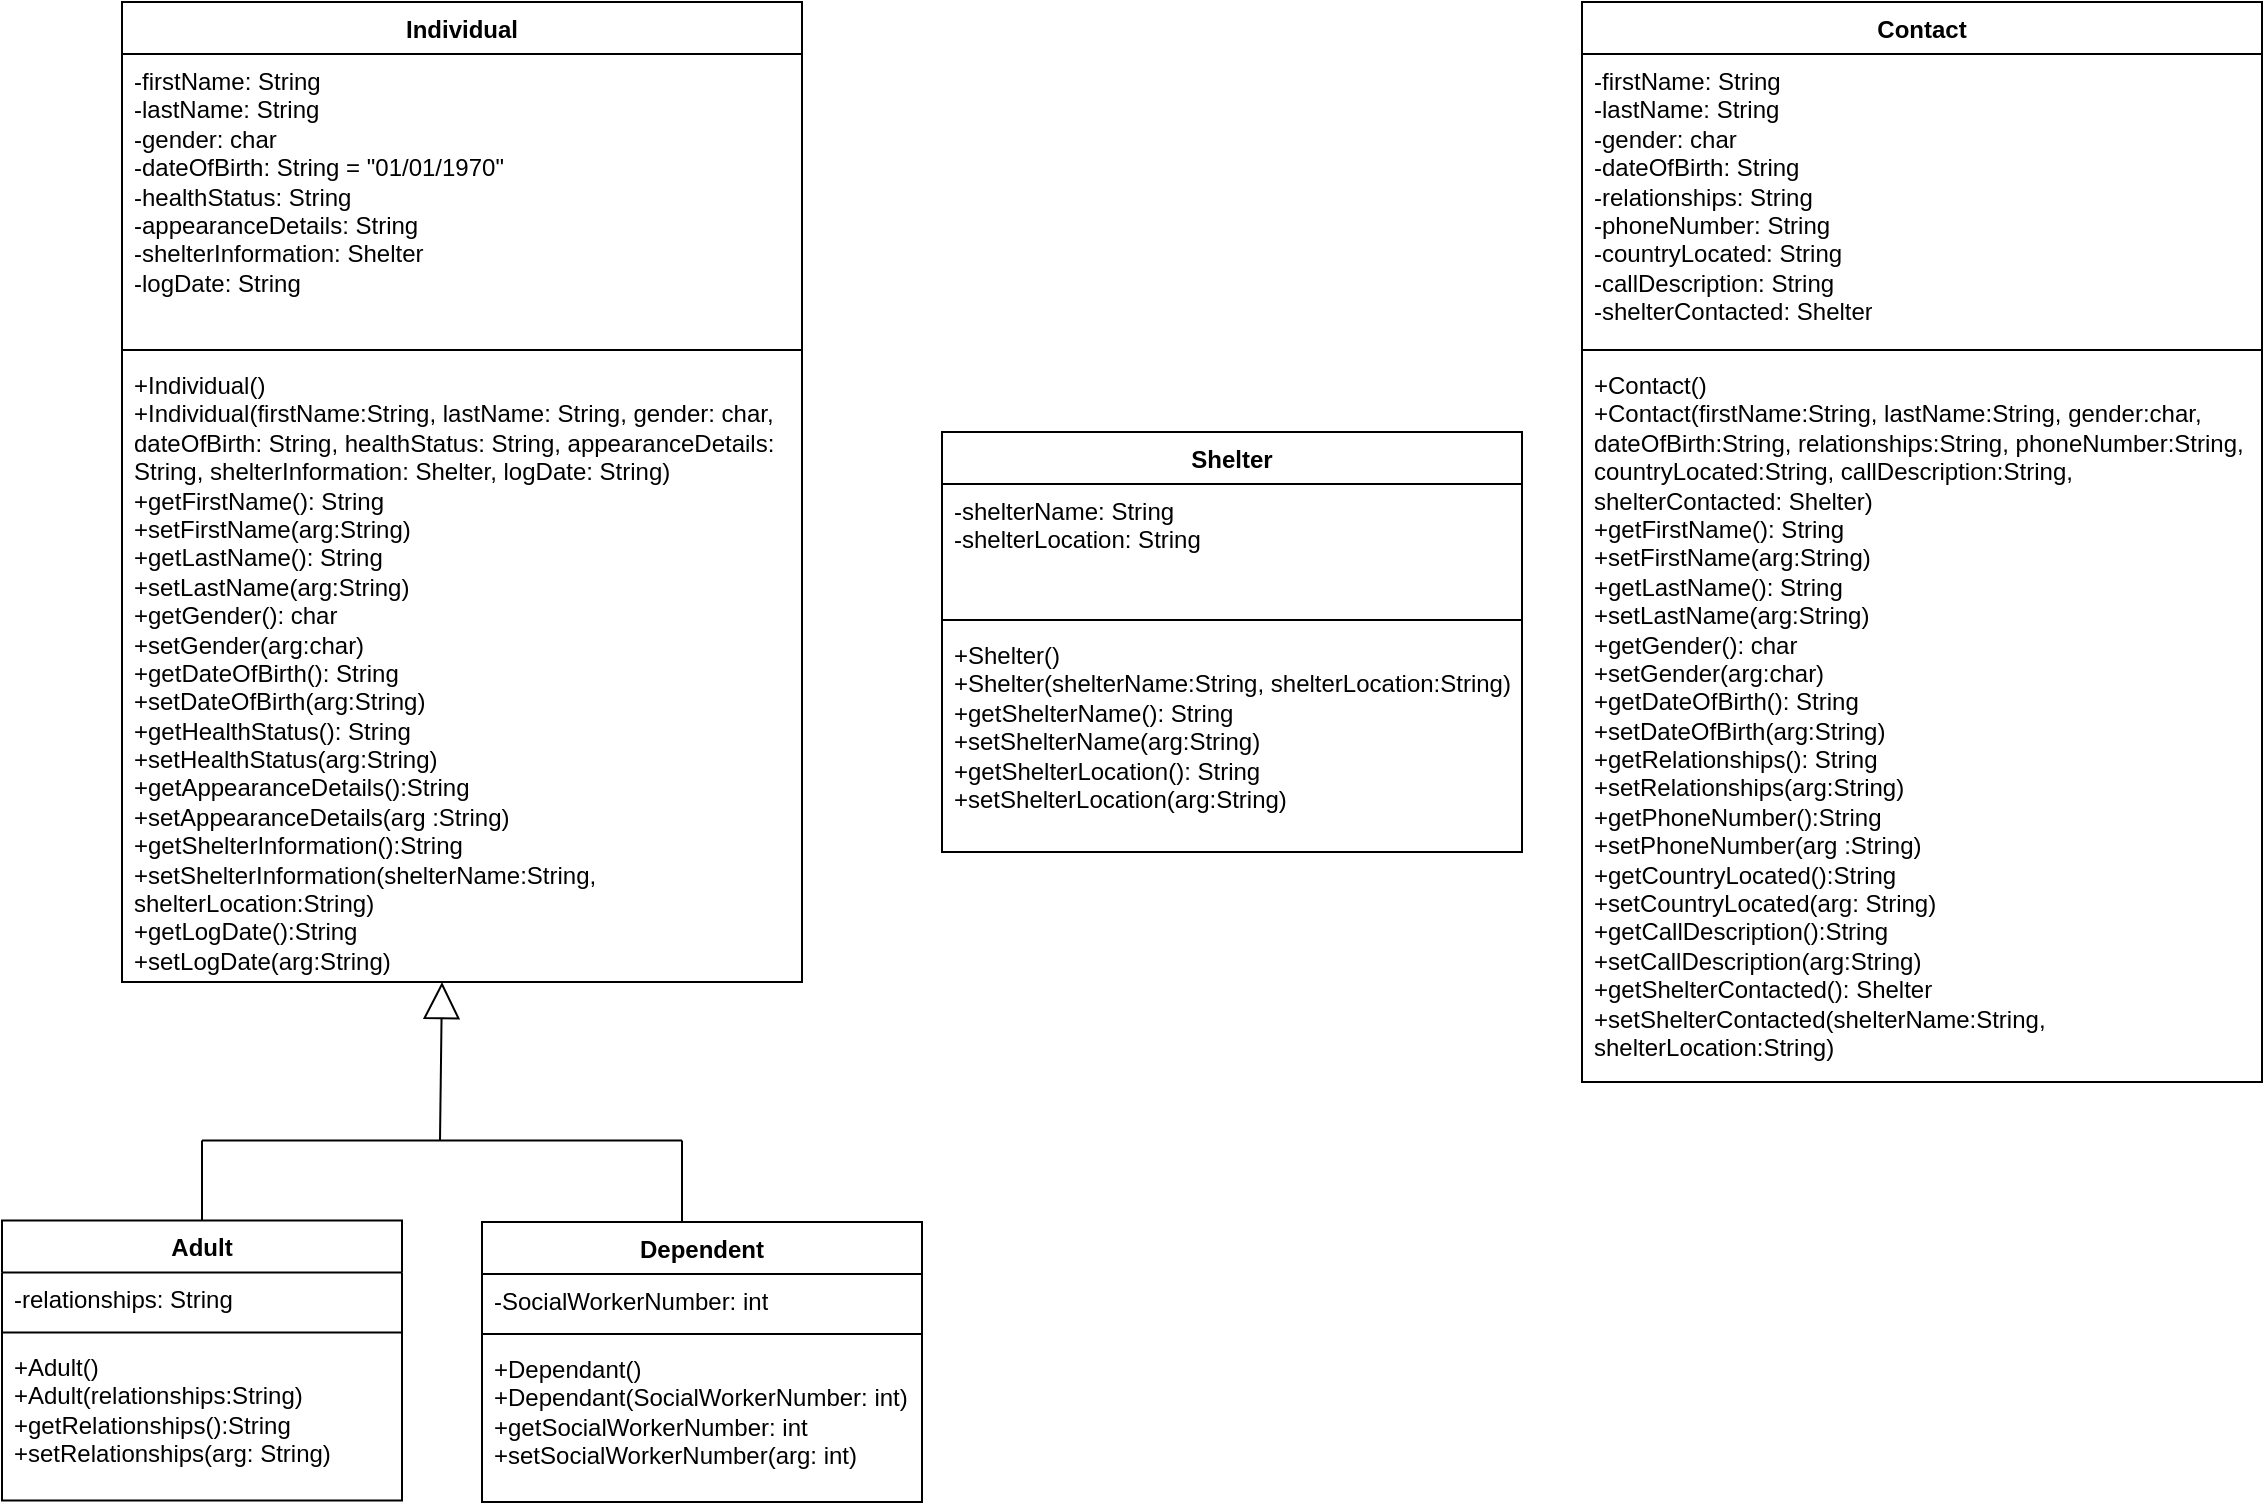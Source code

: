 <mxfile version="26.0.10">
  <diagram name="Page-1" id="2YBvvXClWsGukQMizWep">
    <mxGraphModel dx="813" dy="1534" grid="1" gridSize="10" guides="1" tooltips="1" connect="1" arrows="1" fold="1" page="1" pageScale="1" pageWidth="850" pageHeight="1100" math="0" shadow="0">
      <root>
        <mxCell id="0" />
        <mxCell id="1" parent="0" />
        <mxCell id="MXdK9neix7-4rawSYrGm-1" value="Individual" style="swimlane;fontStyle=1;align=center;verticalAlign=top;childLayout=stackLayout;horizontal=1;startSize=26;horizontalStack=0;resizeParent=1;resizeParentMax=0;resizeLast=0;collapsible=1;marginBottom=0;whiteSpace=wrap;html=1;" parent="1" vertex="1">
          <mxGeometry x="80" y="-220" width="340" height="490" as="geometry" />
        </mxCell>
        <mxCell id="MXdK9neix7-4rawSYrGm-2" value="-firstName: String&lt;div&gt;-lastName: String&lt;/div&gt;&lt;div&gt;-gender: char&lt;/div&gt;&lt;div&gt;-dateOfBirth: String = &quot;01/01/1970&quot;&lt;/div&gt;&lt;div&gt;-healthStatus: String&lt;/div&gt;&lt;div&gt;-appearanceDetails: String&lt;/div&gt;&lt;div&gt;-shelterInformation: Shelter&lt;/div&gt;&lt;div&gt;-logDate: String&lt;/div&gt;&lt;div&gt;&lt;br&gt;&lt;/div&gt;&lt;div&gt;&lt;br&gt;&lt;/div&gt;" style="text;strokeColor=none;fillColor=none;align=left;verticalAlign=top;spacingLeft=4;spacingRight=4;overflow=hidden;rotatable=0;points=[[0,0.5],[1,0.5]];portConstraint=eastwest;whiteSpace=wrap;html=1;" parent="MXdK9neix7-4rawSYrGm-1" vertex="1">
          <mxGeometry y="26" width="340" height="144" as="geometry" />
        </mxCell>
        <mxCell id="MXdK9neix7-4rawSYrGm-3" value="" style="line;strokeWidth=1;fillColor=none;align=left;verticalAlign=middle;spacingTop=-1;spacingLeft=3;spacingRight=3;rotatable=0;labelPosition=right;points=[];portConstraint=eastwest;strokeColor=inherit;" parent="MXdK9neix7-4rawSYrGm-1" vertex="1">
          <mxGeometry y="170" width="340" height="8" as="geometry" />
        </mxCell>
        <mxCell id="MXdK9neix7-4rawSYrGm-4" value="&lt;div&gt;+Individual()&lt;/div&gt;&lt;div&gt;+Individual(firstName:String, lastName: String, gender: char, dateOfBirth: String, healthStatus: String, appearanceDetails: String, shelterInformation: Shelter, logDate: String)&lt;/div&gt;+getFirstName(): String&lt;div&gt;+setFirstName(arg:String)&lt;/div&gt;&lt;div&gt;+getLastName(): String&lt;div&gt;+setLastName(arg:String)&lt;/div&gt;&lt;div&gt;+getGender(): char&lt;div&gt;+setGender(arg:char)&lt;/div&gt;&lt;div&gt;+getDateOfBirth(): String&lt;div&gt;+setDateOfBirth(arg:String)&lt;/div&gt;&lt;div&gt;+getHealthStatus(): String&lt;div&gt;+setHealthStatus(arg:String)&lt;/div&gt;&lt;div&gt;+getAppearanceDetails():String&lt;/div&gt;&lt;div&gt;+setAppearanceDetails(arg&amp;nbsp;&lt;span style=&quot;background-color: transparent; color: light-dark(rgb(0, 0, 0), rgb(255, 255, 255));&quot;&gt;:String&lt;/span&gt;&lt;span style=&quot;background-color: transparent; color: light-dark(rgb(0, 0, 0), rgb(255, 255, 255));&quot;&gt;)&lt;/span&gt;&lt;/div&gt;&lt;div&gt;+getShelterInformation():String&lt;/div&gt;&lt;div&gt;+setShelterInformation(shelterName:String, shelterLocation:String)&lt;/div&gt;&lt;div&gt;+getLogDate():String&lt;/div&gt;&lt;div&gt;+setLogDate(arg:String)&lt;/div&gt;&lt;div&gt;&lt;br&gt;&lt;/div&gt;&lt;div&gt;&lt;br&gt;&lt;/div&gt;&lt;/div&gt;&lt;div&gt;&lt;br&gt;&lt;/div&gt;&lt;/div&gt;&lt;/div&gt;&lt;div&gt;&lt;br&gt;&lt;/div&gt;&lt;/div&gt;" style="text;strokeColor=none;fillColor=none;align=left;verticalAlign=top;spacingLeft=4;spacingRight=4;overflow=hidden;rotatable=0;points=[[0,0.5],[1,0.5]];portConstraint=eastwest;whiteSpace=wrap;html=1;" parent="MXdK9neix7-4rawSYrGm-1" vertex="1">
          <mxGeometry y="178" width="340" height="312" as="geometry" />
        </mxCell>
        <mxCell id="MXdK9neix7-4rawSYrGm-8" value="" style="endArrow=block;endSize=16;endFill=0;html=1;rounded=0;" parent="1" edge="1">
          <mxGeometry width="160" relative="1" as="geometry">
            <mxPoint x="239" y="349.23" as="sourcePoint" />
            <mxPoint x="240" y="270" as="targetPoint" />
          </mxGeometry>
        </mxCell>
        <mxCell id="MXdK9neix7-4rawSYrGm-12" value="Adult" style="swimlane;fontStyle=1;align=center;verticalAlign=top;childLayout=stackLayout;horizontal=1;startSize=26;horizontalStack=0;resizeParent=1;resizeParentMax=0;resizeLast=0;collapsible=1;marginBottom=0;whiteSpace=wrap;html=1;" parent="1" vertex="1">
          <mxGeometry x="20" y="389.23" width="200" height="140" as="geometry" />
        </mxCell>
        <mxCell id="MXdK9neix7-4rawSYrGm-13" value="-relationships: String" style="text;strokeColor=none;fillColor=none;align=left;verticalAlign=top;spacingLeft=4;spacingRight=4;overflow=hidden;rotatable=0;points=[[0,0.5],[1,0.5]];portConstraint=eastwest;whiteSpace=wrap;html=1;" parent="MXdK9neix7-4rawSYrGm-12" vertex="1">
          <mxGeometry y="26" width="200" height="26" as="geometry" />
        </mxCell>
        <mxCell id="MXdK9neix7-4rawSYrGm-14" value="" style="line;strokeWidth=1;fillColor=none;align=left;verticalAlign=middle;spacingTop=-1;spacingLeft=3;spacingRight=3;rotatable=0;labelPosition=right;points=[];portConstraint=eastwest;strokeColor=inherit;" parent="MXdK9neix7-4rawSYrGm-12" vertex="1">
          <mxGeometry y="52" width="200" height="8" as="geometry" />
        </mxCell>
        <mxCell id="MXdK9neix7-4rawSYrGm-15" value="+Adult()&lt;div&gt;+Adult(relationships:String&lt;span style=&quot;background-color: transparent; color: light-dark(rgb(0, 0, 0), rgb(255, 255, 255));&quot;&gt;)&lt;/span&gt;&lt;/div&gt;&lt;div&gt;&lt;div&gt;+getRelationships():String&lt;div&gt;+setRelationships(arg: String)&lt;/div&gt;&lt;/div&gt;&lt;/div&gt;" style="text;strokeColor=none;fillColor=none;align=left;verticalAlign=top;spacingLeft=4;spacingRight=4;overflow=hidden;rotatable=0;points=[[0,0.5],[1,0.5]];portConstraint=eastwest;whiteSpace=wrap;html=1;" parent="MXdK9neix7-4rawSYrGm-12" vertex="1">
          <mxGeometry y="60" width="200" height="80" as="geometry" />
        </mxCell>
        <mxCell id="MXdK9neix7-4rawSYrGm-16" value="" style="endArrow=none;html=1;rounded=0;" parent="1" edge="1">
          <mxGeometry width="50" height="50" relative="1" as="geometry">
            <mxPoint x="240" y="349.23" as="sourcePoint" />
            <mxPoint x="120" y="349.23" as="targetPoint" />
          </mxGeometry>
        </mxCell>
        <mxCell id="MXdK9neix7-4rawSYrGm-17" value="" style="endArrow=none;html=1;rounded=0;" parent="1" edge="1">
          <mxGeometry width="50" height="50" relative="1" as="geometry">
            <mxPoint x="360" y="349.23" as="sourcePoint" />
            <mxPoint x="240" y="349.23" as="targetPoint" />
          </mxGeometry>
        </mxCell>
        <mxCell id="MXdK9neix7-4rawSYrGm-18" value="" style="endArrow=none;html=1;rounded=0;exitX=0.5;exitY=0;exitDx=0;exitDy=0;" parent="1" source="MXdK9neix7-4rawSYrGm-12" edge="1">
          <mxGeometry width="50" height="50" relative="1" as="geometry">
            <mxPoint x="250" y="359.23" as="sourcePoint" />
            <mxPoint x="120" y="349.23" as="targetPoint" />
          </mxGeometry>
        </mxCell>
        <mxCell id="MXdK9neix7-4rawSYrGm-19" value="Dependent" style="swimlane;fontStyle=1;align=center;verticalAlign=top;childLayout=stackLayout;horizontal=1;startSize=26;horizontalStack=0;resizeParent=1;resizeParentMax=0;resizeLast=0;collapsible=1;marginBottom=0;whiteSpace=wrap;html=1;" parent="1" vertex="1">
          <mxGeometry x="260" y="390" width="220" height="140" as="geometry" />
        </mxCell>
        <mxCell id="MXdK9neix7-4rawSYrGm-20" value="-SocialWorkerNumber: int" style="text;strokeColor=none;fillColor=none;align=left;verticalAlign=top;spacingLeft=4;spacingRight=4;overflow=hidden;rotatable=0;points=[[0,0.5],[1,0.5]];portConstraint=eastwest;whiteSpace=wrap;html=1;" parent="MXdK9neix7-4rawSYrGm-19" vertex="1">
          <mxGeometry y="26" width="220" height="26" as="geometry" />
        </mxCell>
        <mxCell id="MXdK9neix7-4rawSYrGm-21" value="" style="line;strokeWidth=1;fillColor=none;align=left;verticalAlign=middle;spacingTop=-1;spacingLeft=3;spacingRight=3;rotatable=0;labelPosition=right;points=[];portConstraint=eastwest;strokeColor=inherit;" parent="MXdK9neix7-4rawSYrGm-19" vertex="1">
          <mxGeometry y="52" width="220" height="8" as="geometry" />
        </mxCell>
        <mxCell id="MXdK9neix7-4rawSYrGm-22" value="&lt;div&gt;+Dependant()&lt;/div&gt;&lt;div&gt;+Dependant(SocialWorkerNumber: int)&lt;/div&gt;+getSocialWorkerNumber: int&lt;div&gt;+setSocialWorkerNumber(arg: int)&lt;/div&gt;" style="text;strokeColor=none;fillColor=none;align=left;verticalAlign=top;spacingLeft=4;spacingRight=4;overflow=hidden;rotatable=0;points=[[0,0.5],[1,0.5]];portConstraint=eastwest;whiteSpace=wrap;html=1;" parent="MXdK9neix7-4rawSYrGm-19" vertex="1">
          <mxGeometry y="60" width="220" height="80" as="geometry" />
        </mxCell>
        <mxCell id="MXdK9neix7-4rawSYrGm-23" value="" style="endArrow=none;html=1;rounded=0;" parent="1" edge="1">
          <mxGeometry width="50" height="50" relative="1" as="geometry">
            <mxPoint x="360" y="390" as="sourcePoint" />
            <mxPoint x="360" y="349.23" as="targetPoint" />
          </mxGeometry>
        </mxCell>
        <mxCell id="MXdK9neix7-4rawSYrGm-29" value="Shelter" style="swimlane;fontStyle=1;align=center;verticalAlign=top;childLayout=stackLayout;horizontal=1;startSize=26;horizontalStack=0;resizeParent=1;resizeParentMax=0;resizeLast=0;collapsible=1;marginBottom=0;whiteSpace=wrap;html=1;" parent="1" vertex="1">
          <mxGeometry x="490" y="-5" width="290" height="210" as="geometry" />
        </mxCell>
        <mxCell id="MXdK9neix7-4rawSYrGm-30" value="-shelterName: String&lt;div&gt;-shelterLocation&lt;span style=&quot;background-color: transparent; color: light-dark(rgb(0, 0, 0), rgb(255, 255, 255));&quot;&gt;: String&lt;/span&gt;&lt;/div&gt;" style="text;strokeColor=none;fillColor=none;align=left;verticalAlign=top;spacingLeft=4;spacingRight=4;overflow=hidden;rotatable=0;points=[[0,0.5],[1,0.5]];portConstraint=eastwest;whiteSpace=wrap;html=1;" parent="MXdK9neix7-4rawSYrGm-29" vertex="1">
          <mxGeometry y="26" width="290" height="64" as="geometry" />
        </mxCell>
        <mxCell id="MXdK9neix7-4rawSYrGm-31" value="" style="line;strokeWidth=1;fillColor=none;align=left;verticalAlign=middle;spacingTop=-1;spacingLeft=3;spacingRight=3;rotatable=0;labelPosition=right;points=[];portConstraint=eastwest;strokeColor=inherit;" parent="MXdK9neix7-4rawSYrGm-29" vertex="1">
          <mxGeometry y="90" width="290" height="8" as="geometry" />
        </mxCell>
        <mxCell id="MXdK9neix7-4rawSYrGm-32" value="&lt;div&gt;+Shelter()&lt;/div&gt;&lt;div&gt;+Shelter(shelterName:String, shelterLocation:String)&lt;/div&gt;+getShelterName(): String&lt;div&gt;+setShelterName(arg:String)&lt;/div&gt;&lt;div&gt;+getShelterLocation(): String&lt;/div&gt;&lt;div&gt;&lt;div&gt;+setShelterLocation(arg:String)&lt;/div&gt;&lt;/div&gt;&lt;div&gt;&lt;br&gt;&lt;/div&gt;" style="text;strokeColor=none;fillColor=none;align=left;verticalAlign=top;spacingLeft=4;spacingRight=4;overflow=hidden;rotatable=0;points=[[0,0.5],[1,0.5]];portConstraint=eastwest;whiteSpace=wrap;html=1;" parent="MXdK9neix7-4rawSYrGm-29" vertex="1">
          <mxGeometry y="98" width="290" height="112" as="geometry" />
        </mxCell>
        <mxCell id="IfNV_ke3AKvP0KTFISGy-6" value="Contact" style="swimlane;fontStyle=1;align=center;verticalAlign=top;childLayout=stackLayout;horizontal=1;startSize=26;horizontalStack=0;resizeParent=1;resizeParentMax=0;resizeLast=0;collapsible=1;marginBottom=0;whiteSpace=wrap;html=1;" parent="1" vertex="1">
          <mxGeometry x="810" y="-220" width="340" height="540" as="geometry" />
        </mxCell>
        <mxCell id="IfNV_ke3AKvP0KTFISGy-7" value="&lt;div&gt;-firstName: String&lt;div&gt;-lastName: String&lt;/div&gt;&lt;div&gt;-gender: char&lt;/div&gt;&lt;div&gt;-dateOfBirth: String&lt;/div&gt;&lt;div&gt;-relationships: String&lt;/div&gt;&lt;div&gt;-phoneNumber: String&lt;/div&gt;&lt;div&gt;-countryLocated: String&lt;/div&gt;&lt;div&gt;-callDescription: String&lt;/div&gt;&lt;/div&gt;&lt;div&gt;-shelterContacted: Shelter&lt;/div&gt;" style="text;strokeColor=none;fillColor=none;align=left;verticalAlign=top;spacingLeft=4;spacingRight=4;overflow=hidden;rotatable=0;points=[[0,0.5],[1,0.5]];portConstraint=eastwest;whiteSpace=wrap;html=1;" parent="IfNV_ke3AKvP0KTFISGy-6" vertex="1">
          <mxGeometry y="26" width="340" height="144" as="geometry" />
        </mxCell>
        <mxCell id="IfNV_ke3AKvP0KTFISGy-8" value="" style="line;strokeWidth=1;fillColor=none;align=left;verticalAlign=middle;spacingTop=-1;spacingLeft=3;spacingRight=3;rotatable=0;labelPosition=right;points=[];portConstraint=eastwest;strokeColor=inherit;" parent="IfNV_ke3AKvP0KTFISGy-6" vertex="1">
          <mxGeometry y="170" width="340" height="8" as="geometry" />
        </mxCell>
        <mxCell id="IfNV_ke3AKvP0KTFISGy-9" value="&lt;div&gt;+Contact()&lt;/div&gt;&lt;div&gt;+Contact(firstName:String, lastName:String, gender:char, dateOfBirth:String, relationships:String, phoneNumber:String, countryLocated:String, callDescription:String, shelterContacted: Shelter)&lt;/div&gt;+getFirstName(): String&lt;div&gt;+setFirstName(arg:String)&lt;/div&gt;&lt;div&gt;+getLastName(): String&lt;div&gt;+setLastName(arg:String)&lt;/div&gt;&lt;div&gt;+getGender(): char&lt;div&gt;+setGender(arg:char)&lt;/div&gt;&lt;div&gt;+getDateOfBirth(): String&lt;div&gt;+setDateOfBirth(arg:String)&lt;/div&gt;&lt;div&gt;+getRelationships(): String&lt;div&gt;+setRelationships(arg:String)&lt;/div&gt;&lt;div&gt;+getPhoneNumber():String&lt;/div&gt;&lt;div&gt;+setPhoneNumber(arg&amp;nbsp;&lt;span style=&quot;background-color: transparent; color: light-dark(rgb(0, 0, 0), rgb(255, 255, 255));&quot;&gt;:String&lt;/span&gt;&lt;span style=&quot;background-color: transparent; color: light-dark(rgb(0, 0, 0), rgb(255, 255, 255));&quot;&gt;)&lt;/span&gt;&lt;/div&gt;&lt;div&gt;+getCountryLocated():String&lt;/div&gt;&lt;div&gt;+setCountryLocated(arg: String)&lt;/div&gt;&lt;div&gt;+getCallDescription():String&lt;/div&gt;&lt;div&gt;+setCallDescription(arg:String)&lt;/div&gt;&lt;/div&gt;&lt;/div&gt;&lt;/div&gt;&lt;/div&gt;&lt;div&gt;+getShelterContacted(): Shelter&lt;/div&gt;&lt;div&gt;+setShelterContacted(shelterName:String, shelterLocation:String)&lt;/div&gt;" style="text;strokeColor=none;fillColor=none;align=left;verticalAlign=top;spacingLeft=4;spacingRight=4;overflow=hidden;rotatable=0;points=[[0,0.5],[1,0.5]];portConstraint=eastwest;whiteSpace=wrap;html=1;" parent="IfNV_ke3AKvP0KTFISGy-6" vertex="1">
          <mxGeometry y="178" width="340" height="362" as="geometry" />
        </mxCell>
      </root>
    </mxGraphModel>
  </diagram>
</mxfile>

